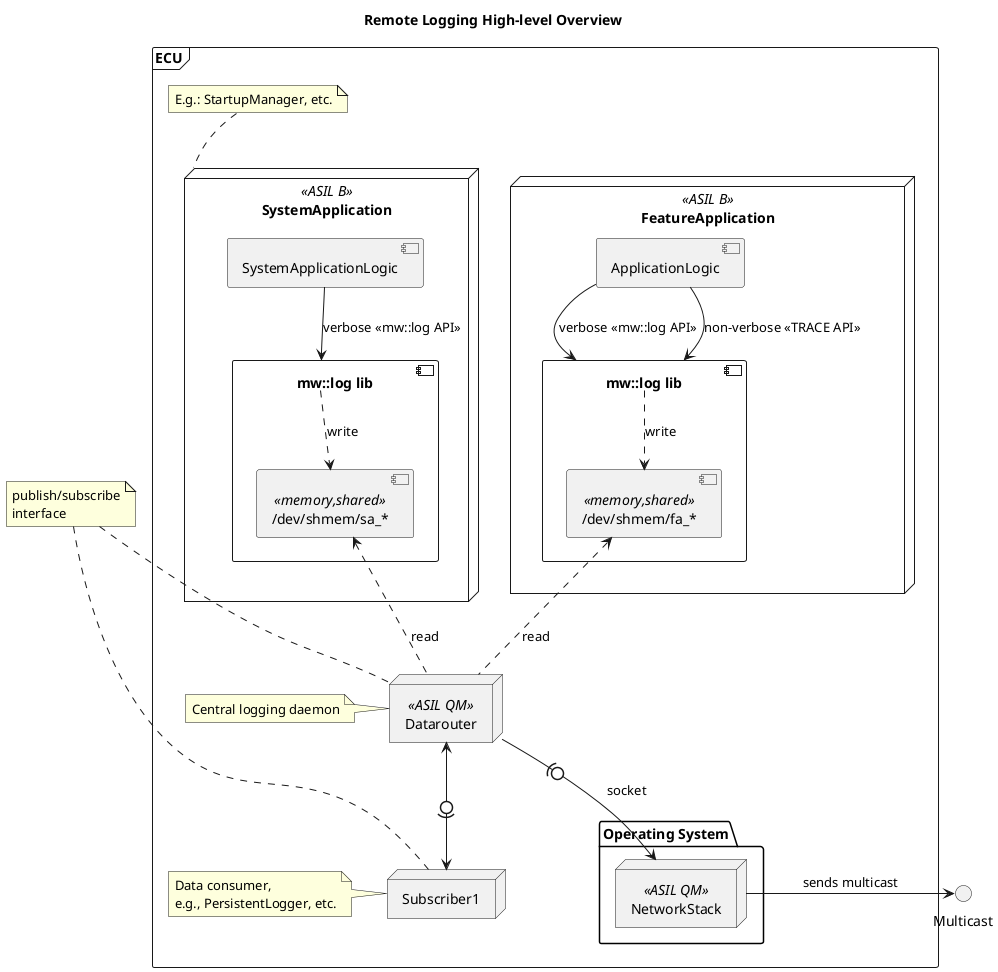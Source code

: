 @startuml
title Remote Logging High-level Overview

frame "ECU" {
  node FeatureApplication <<ASIL B>> {
    component ApplicationLogic
    component "mw::log lib" as lt1 {
      component "/dev/shmem/fa_*" as shmem_fa <<memory,shared>>
    }

    ApplicationLogic --> lt1 : verbose <<mw::log API>>
    ApplicationLogic --> lt1 : non-verbose <<TRACE API>>
  }

  node SystemApplication <<ASIL B>> {
    component SystemApplicationLogic
    component "mw::log lib" as lt2 {
      component "/dev/shmem/sa_*" as shmem_sa <<memory,shared>>
    }

    SystemApplicationLogic --> lt2 : verbose <<mw::log API>>
  }
  note top of SystemApplication
    E.g.: StartupManager, etc.
  end note


  node Datarouter <<ASIL QM>> {
  }
  note left of Datarouter
    Central logging daemon
  end note

  package "Operating System" {
    node NetworkStack <<ASIL QM>> {

    }
  }

  node Subscriber1 {

  }

  note left of Subscriber1
    Data consumer,
    e.g., PersistentLogger, etc.
  end note

}

lt1 ..> shmem_fa : write
lt2 ..> shmem_sa : write

shmem_fa <.. Datarouter : read
shmem_sa <.. Datarouter : read

Datarouter <-0)-> Subscriber1

note as n1
  publish/subscribe
  interface
end note
n1 .. Datarouter
n1 .. Subscriber1

Datarouter -(0-> [NetworkStack]: socket
[NetworkStack] -r-> Multicast: sends multicast

@enduml
